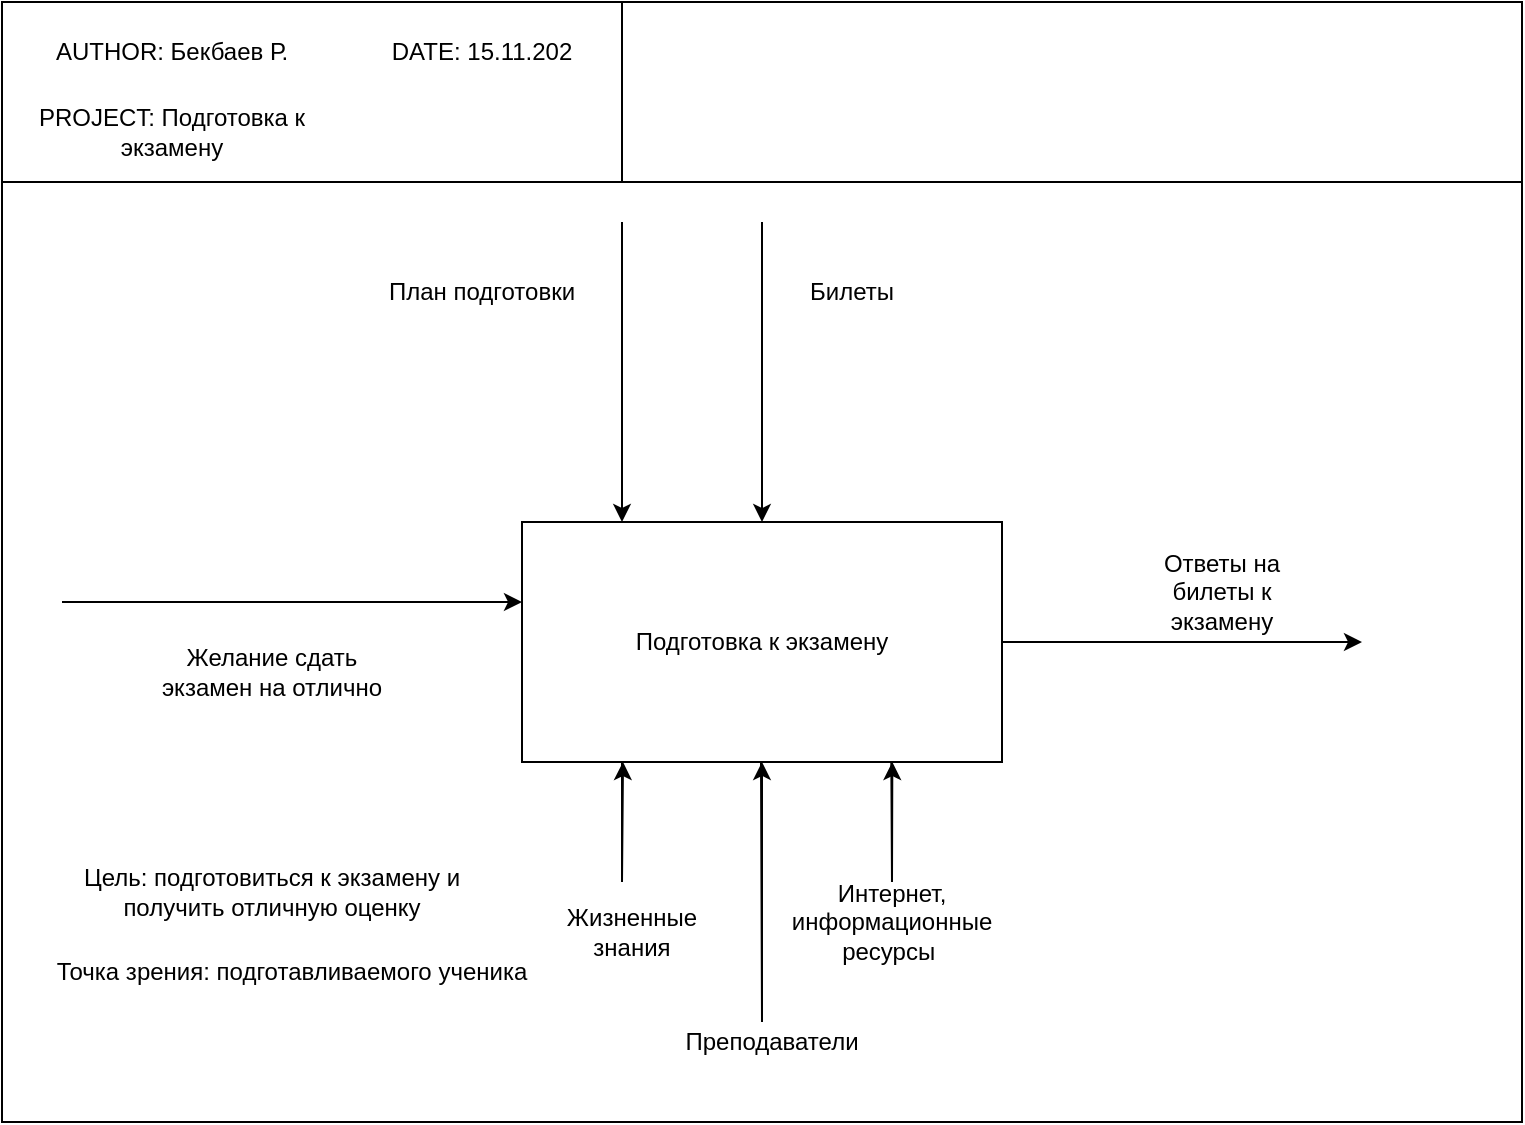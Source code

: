 <mxfile version="20.5.3" type="device"><diagram id="ZZQF8L3Xi1nZzxDUMT8j" name="Страница 1"><mxGraphModel dx="1146" dy="548" grid="1" gridSize="10" guides="1" tooltips="1" connect="1" arrows="1" fold="1" page="1" pageScale="1" pageWidth="827" pageHeight="1169" math="0" shadow="0"><root><mxCell id="0"/><mxCell id="1" parent="0"/><mxCell id="epqevfn_0Kt0ryvxr9YU-29" value="" style="shape=table;startSize=90;container=1;collapsible=0;childLayout=tableLayout;fontStyle=1;align=center;" parent="1" vertex="1"><mxGeometry x="40" y="80" width="760" height="560" as="geometry"/></mxCell><mxCell id="epqevfn_0Kt0ryvxr9YU-30" value="" style="shape=tableRow;horizontal=0;startSize=0;swimlaneHead=0;swimlaneBody=0;top=0;left=0;bottom=0;right=0;collapsible=0;dropTarget=0;fillColor=none;points=[[0,0.5],[1,0.5]];portConstraint=eastwest;opacity=0;" parent="epqevfn_0Kt0ryvxr9YU-29" vertex="1"><mxGeometry y="90" width="760" height="470" as="geometry"/></mxCell><mxCell id="epqevfn_0Kt0ryvxr9YU-31" value="" style="shape=partialRectangle;html=1;whiteSpace=wrap;connectable=0;fillColor=none;top=0;left=0;bottom=0;right=0;overflow=hidden;opacity=0;" parent="epqevfn_0Kt0ryvxr9YU-30" vertex="1"><mxGeometry width="760" height="470" as="geometry"><mxRectangle width="760" height="470" as="alternateBounds"/></mxGeometry></mxCell><mxCell id="epqevfn_0Kt0ryvxr9YU-1" value="Подготовка к экзамену" style="rounded=0;whiteSpace=wrap;html=1;" parent="1" vertex="1"><mxGeometry x="300" y="340" width="240" height="120" as="geometry"/></mxCell><mxCell id="epqevfn_0Kt0ryvxr9YU-3" value="" style="endArrow=classic;html=1;rounded=0;" parent="1" source="epqevfn_0Kt0ryvxr9YU-1" edge="1"><mxGeometry width="50" height="50" relative="1" as="geometry"><mxPoint x="80" y="410" as="sourcePoint"/><mxPoint x="720" y="400" as="targetPoint"/></mxGeometry></mxCell><mxCell id="epqevfn_0Kt0ryvxr9YU-4" value="" style="endArrow=classic;html=1;rounded=0;" parent="1" target="epqevfn_0Kt0ryvxr9YU-1" edge="1"><mxGeometry width="50" height="50" relative="1" as="geometry"><mxPoint x="420" y="190" as="sourcePoint"/><mxPoint x="440" y="370" as="targetPoint"/></mxGeometry></mxCell><mxCell id="epqevfn_0Kt0ryvxr9YU-5" value="" style="endArrow=classic;html=1;rounded=0;" parent="1" target="epqevfn_0Kt0ryvxr9YU-1" edge="1"><mxGeometry width="50" height="50" relative="1" as="geometry"><mxPoint x="419.5" y="460" as="sourcePoint"/><mxPoint x="419.5" y="610" as="targetPoint"/><Array as="points"><mxPoint x="420" y="590"/></Array></mxGeometry></mxCell><mxCell id="epqevfn_0Kt0ryvxr9YU-6" value="Билеты" style="text;html=1;strokeColor=none;fillColor=none;align=center;verticalAlign=middle;whiteSpace=wrap;rounded=0;" parent="1" vertex="1"><mxGeometry x="435" y="210" width="60" height="30" as="geometry"/></mxCell><mxCell id="epqevfn_0Kt0ryvxr9YU-7" value="Ответы на билеты к экзамену&lt;br&gt;" style="text;html=1;strokeColor=none;fillColor=none;align=center;verticalAlign=middle;whiteSpace=wrap;rounded=0;" parent="1" vertex="1"><mxGeometry x="610" y="360" width="80" height="30" as="geometry"/></mxCell><mxCell id="epqevfn_0Kt0ryvxr9YU-9" value="Преподаватели" style="text;html=1;strokeColor=none;fillColor=none;align=center;verticalAlign=middle;whiteSpace=wrap;rounded=0;" parent="1" vertex="1"><mxGeometry x="380" y="585" width="90" height="30" as="geometry"/></mxCell><mxCell id="epqevfn_0Kt0ryvxr9YU-11" value="Цель: подготовиться к экзамену и получить отличную оценку" style="text;html=1;strokeColor=none;fillColor=none;align=center;verticalAlign=middle;whiteSpace=wrap;rounded=0;" parent="1" vertex="1"><mxGeometry x="60" y="510" width="230" height="30" as="geometry"/></mxCell><mxCell id="epqevfn_0Kt0ryvxr9YU-13" value="Точка зрения: подготавливаемого ученика" style="text;html=1;strokeColor=none;fillColor=none;align=center;verticalAlign=middle;whiteSpace=wrap;rounded=0;" parent="1" vertex="1"><mxGeometry x="60" y="550" width="250" height="30" as="geometry"/></mxCell><mxCell id="ISbomQdhdUGFeUT-Ue3V-1" value="" style="shape=table;html=1;whiteSpace=wrap;startSize=0;container=1;collapsible=0;childLayout=tableLayout;" parent="1" vertex="1"><mxGeometry x="40" y="80" width="760" height="90" as="geometry"/></mxCell><mxCell id="ISbomQdhdUGFeUT-Ue3V-2" value="" style="shape=tableRow;horizontal=0;startSize=0;swimlaneHead=0;swimlaneBody=0;top=0;left=0;bottom=0;right=0;collapsible=0;dropTarget=0;fillColor=none;points=[[0,0.5],[1,0.5]];portConstraint=eastwest;" parent="ISbomQdhdUGFeUT-Ue3V-1" vertex="1"><mxGeometry width="760" height="90" as="geometry"/></mxCell><mxCell id="ISbomQdhdUGFeUT-Ue3V-3" value="" style="shape=partialRectangle;html=1;whiteSpace=wrap;connectable=0;fillColor=none;top=0;left=0;bottom=0;right=0;overflow=hidden;" parent="ISbomQdhdUGFeUT-Ue3V-2" vertex="1"><mxGeometry width="310" height="90" as="geometry"><mxRectangle width="310" height="90" as="alternateBounds"/></mxGeometry></mxCell><mxCell id="ISbomQdhdUGFeUT-Ue3V-4" value="" style="shape=partialRectangle;html=1;whiteSpace=wrap;connectable=0;fillColor=none;top=0;left=0;bottom=0;right=0;overflow=hidden;" parent="ISbomQdhdUGFeUT-Ue3V-2" vertex="1"><mxGeometry x="310" width="450" height="90" as="geometry"><mxRectangle width="450" height="90" as="alternateBounds"/></mxGeometry></mxCell><mxCell id="epqevfn_0Kt0ryvxr9YU-46" value="AUTHOR: Бекбаев Р." style="text;html=1;strokeColor=none;fillColor=none;align=center;verticalAlign=middle;whiteSpace=wrap;rounded=0;" parent="1" vertex="1"><mxGeometry x="50" y="90" width="150" height="30" as="geometry"/></mxCell><mxCell id="epqevfn_0Kt0ryvxr9YU-47" value="PROJECT: Подготовка к экзамену" style="text;html=1;strokeColor=none;fillColor=none;align=center;verticalAlign=middle;whiteSpace=wrap;rounded=0;" parent="1" vertex="1"><mxGeometry x="50" y="130" width="150" height="30" as="geometry"/></mxCell><mxCell id="epqevfn_0Kt0ryvxr9YU-49" value="DATE: 15.11.202" style="text;html=1;strokeColor=none;fillColor=none;align=center;verticalAlign=middle;whiteSpace=wrap;rounded=0;" parent="1" vertex="1"><mxGeometry x="230" y="90" width="100" height="30" as="geometry"/></mxCell><mxCell id="QiwB_b0opkY_chqimEpF-21" value="" style="endArrow=classic;html=1;rounded=0;" edge="1" parent="1"><mxGeometry width="50" height="50" relative="1" as="geometry"><mxPoint x="350" y="460" as="sourcePoint"/><mxPoint x="350.5" y="460" as="targetPoint"/><Array as="points"><mxPoint x="350" y="520"/></Array></mxGeometry></mxCell><mxCell id="QiwB_b0opkY_chqimEpF-22" value="Жизненные знания" style="text;html=1;strokeColor=none;fillColor=none;align=center;verticalAlign=middle;whiteSpace=wrap;rounded=0;" vertex="1" parent="1"><mxGeometry x="310" y="530" width="90" height="30" as="geometry"/></mxCell><mxCell id="QiwB_b0opkY_chqimEpF-23" value="" style="endArrow=classic;html=1;rounded=0;" edge="1" parent="1"><mxGeometry width="50" height="50" relative="1" as="geometry"><mxPoint x="484.66" y="460" as="sourcePoint"/><mxPoint x="485.16" y="460" as="targetPoint"/><Array as="points"><mxPoint x="485" y="520"/></Array></mxGeometry></mxCell><mxCell id="QiwB_b0opkY_chqimEpF-24" value="Интернет, информационные ресурсы&amp;nbsp;" style="text;html=1;strokeColor=none;fillColor=none;align=center;verticalAlign=middle;whiteSpace=wrap;rounded=0;" vertex="1" parent="1"><mxGeometry x="435" y="520" width="100" height="40" as="geometry"/></mxCell><mxCell id="QiwB_b0opkY_chqimEpF-28" value="" style="endArrow=classic;html=1;rounded=0;" edge="1" parent="1"><mxGeometry width="50" height="50" relative="1" as="geometry"><mxPoint x="70" y="380" as="sourcePoint"/><mxPoint x="300" y="380" as="targetPoint"/><Array as="points"><mxPoint x="240" y="380"/></Array></mxGeometry></mxCell><mxCell id="QiwB_b0opkY_chqimEpF-29" value="" style="endArrow=classic;html=1;rounded=0;" edge="1" parent="1"><mxGeometry width="50" height="50" relative="1" as="geometry"><mxPoint x="350" y="190" as="sourcePoint"/><mxPoint x="350" y="340" as="targetPoint"/></mxGeometry></mxCell><mxCell id="QiwB_b0opkY_chqimEpF-30" value="План подготовки" style="text;html=1;strokeColor=none;fillColor=none;align=center;verticalAlign=middle;whiteSpace=wrap;rounded=0;" vertex="1" parent="1"><mxGeometry x="225" y="210" width="110" height="30" as="geometry"/></mxCell><mxCell id="QiwB_b0opkY_chqimEpF-32" value="Желание сдать экзамен на отлично" style="text;html=1;strokeColor=none;fillColor=none;align=center;verticalAlign=middle;whiteSpace=wrap;rounded=0;" vertex="1" parent="1"><mxGeometry x="110" y="390" width="130" height="50" as="geometry"/></mxCell></root></mxGraphModel></diagram></mxfile>